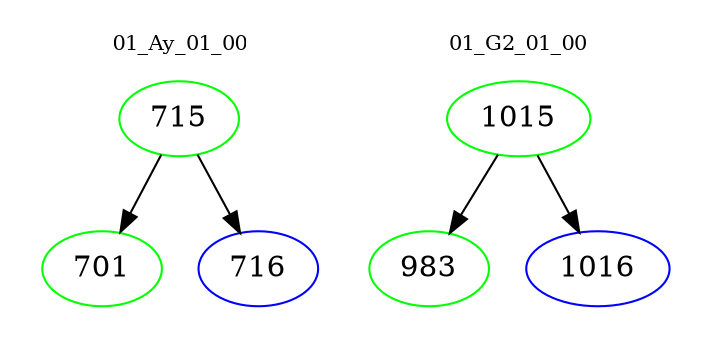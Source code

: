 digraph{
subgraph cluster_0 {
color = white
label = "01_Ay_01_00";
fontsize=10;
T0_715 [label="715", color="green"]
T0_715 -> T0_701 [color="black"]
T0_701 [label="701", color="green"]
T0_715 -> T0_716 [color="black"]
T0_716 [label="716", color="blue"]
}
subgraph cluster_1 {
color = white
label = "01_G2_01_00";
fontsize=10;
T1_1015 [label="1015", color="green"]
T1_1015 -> T1_983 [color="black"]
T1_983 [label="983", color="green"]
T1_1015 -> T1_1016 [color="black"]
T1_1016 [label="1016", color="blue"]
}
}
